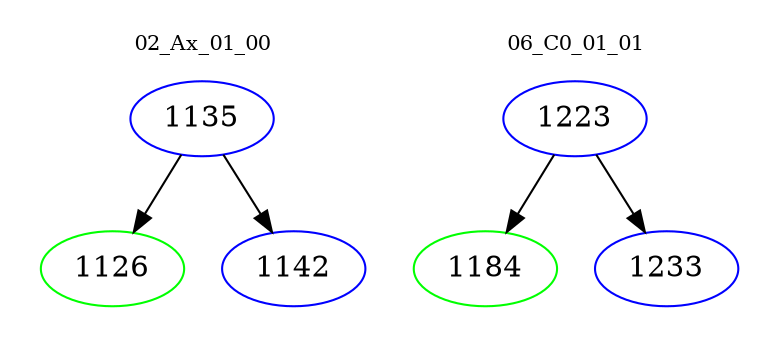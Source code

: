 digraph{
subgraph cluster_0 {
color = white
label = "02_Ax_01_00";
fontsize=10;
T0_1135 [label="1135", color="blue"]
T0_1135 -> T0_1126 [color="black"]
T0_1126 [label="1126", color="green"]
T0_1135 -> T0_1142 [color="black"]
T0_1142 [label="1142", color="blue"]
}
subgraph cluster_1 {
color = white
label = "06_C0_01_01";
fontsize=10;
T1_1223 [label="1223", color="blue"]
T1_1223 -> T1_1184 [color="black"]
T1_1184 [label="1184", color="green"]
T1_1223 -> T1_1233 [color="black"]
T1_1233 [label="1233", color="blue"]
}
}
